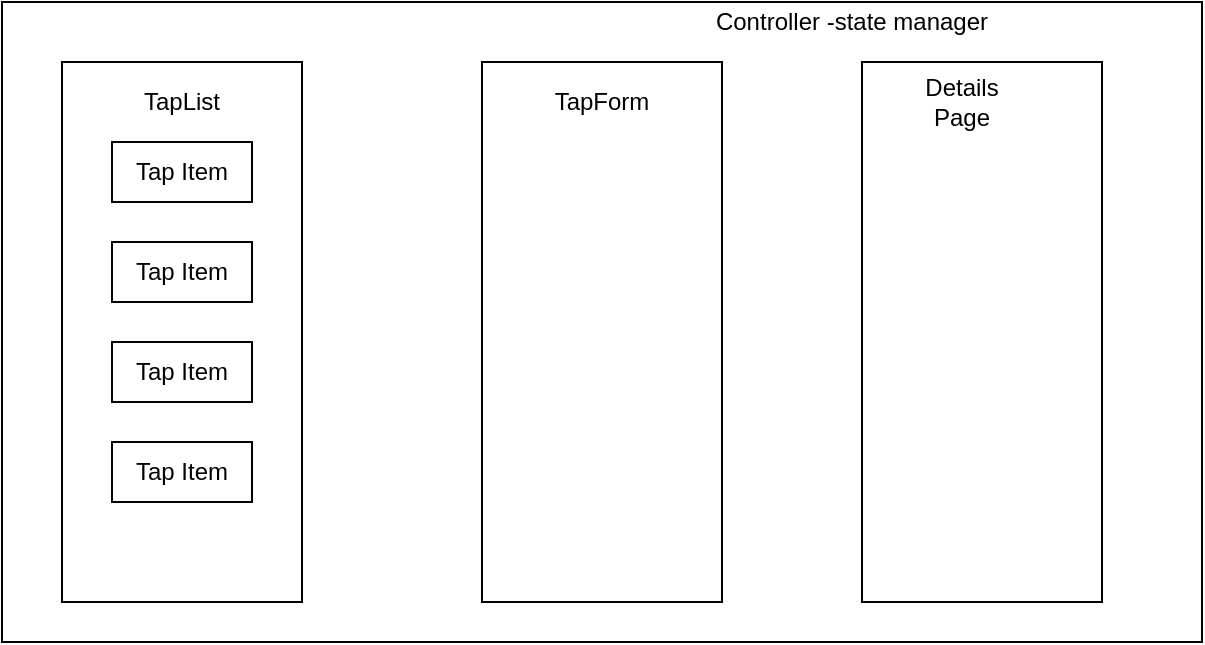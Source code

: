 <mxfile version="14.5.10" type="github">
  <diagram id="9aCACkPjMACSSw6Bw4A5" name="Page-1">
    <mxGraphModel dx="1102" dy="582" grid="1" gridSize="10" guides="1" tooltips="1" connect="1" arrows="1" fold="1" page="1" pageScale="1" pageWidth="850" pageHeight="1100" math="0" shadow="0">
      <root>
        <mxCell id="0" />
        <mxCell id="1" parent="0" />
        <mxCell id="BxOyB2o1oen8FpWH0a-8-1" value="" style="rounded=0;whiteSpace=wrap;html=1;" vertex="1" parent="1">
          <mxGeometry x="10" y="160" width="600" height="320" as="geometry" />
        </mxCell>
        <mxCell id="BxOyB2o1oen8FpWH0a-8-2" value="Controller -state manager" style="text;html=1;strokeColor=none;fillColor=none;align=center;verticalAlign=middle;whiteSpace=wrap;rounded=0;" vertex="1" parent="1">
          <mxGeometry x="340" y="160" width="190" height="20" as="geometry" />
        </mxCell>
        <mxCell id="BxOyB2o1oen8FpWH0a-8-4" value="" style="rounded=0;whiteSpace=wrap;html=1;" vertex="1" parent="1">
          <mxGeometry x="40" y="190" width="120" height="270" as="geometry" />
        </mxCell>
        <mxCell id="BxOyB2o1oen8FpWH0a-8-5" value="TapList" style="text;html=1;strokeColor=none;fillColor=none;align=center;verticalAlign=middle;whiteSpace=wrap;rounded=0;" vertex="1" parent="1">
          <mxGeometry x="80" y="200" width="40" height="20" as="geometry" />
        </mxCell>
        <mxCell id="BxOyB2o1oen8FpWH0a-8-6" value="Tap Item" style="rounded=0;whiteSpace=wrap;html=1;" vertex="1" parent="1">
          <mxGeometry x="65" y="230" width="70" height="30" as="geometry" />
        </mxCell>
        <mxCell id="BxOyB2o1oen8FpWH0a-8-7" value="Tap Item" style="rounded=0;whiteSpace=wrap;html=1;" vertex="1" parent="1">
          <mxGeometry x="65" y="280" width="70" height="30" as="geometry" />
        </mxCell>
        <mxCell id="BxOyB2o1oen8FpWH0a-8-8" value="Tap Item" style="rounded=0;whiteSpace=wrap;html=1;" vertex="1" parent="1">
          <mxGeometry x="65" y="330" width="70" height="30" as="geometry" />
        </mxCell>
        <mxCell id="BxOyB2o1oen8FpWH0a-8-9" value="Tap Item" style="rounded=0;whiteSpace=wrap;html=1;" vertex="1" parent="1">
          <mxGeometry x="65" y="380" width="70" height="30" as="geometry" />
        </mxCell>
        <mxCell id="BxOyB2o1oen8FpWH0a-8-10" value="" style="rounded=0;whiteSpace=wrap;html=1;" vertex="1" parent="1">
          <mxGeometry x="250" y="190" width="120" height="270" as="geometry" />
        </mxCell>
        <mxCell id="BxOyB2o1oen8FpWH0a-8-11" value="TapForm" style="text;html=1;strokeColor=none;fillColor=none;align=center;verticalAlign=middle;whiteSpace=wrap;rounded=0;" vertex="1" parent="1">
          <mxGeometry x="290" y="200" width="40" height="20" as="geometry" />
        </mxCell>
        <mxCell id="BxOyB2o1oen8FpWH0a-8-12" value="" style="rounded=0;whiteSpace=wrap;html=1;" vertex="1" parent="1">
          <mxGeometry x="440" y="190" width="120" height="270" as="geometry" />
        </mxCell>
        <mxCell id="BxOyB2o1oen8FpWH0a-8-13" value="Details Page" style="text;html=1;strokeColor=none;fillColor=none;align=center;verticalAlign=middle;whiteSpace=wrap;rounded=0;" vertex="1" parent="1">
          <mxGeometry x="470" y="200" width="40" height="20" as="geometry" />
        </mxCell>
      </root>
    </mxGraphModel>
  </diagram>
</mxfile>
